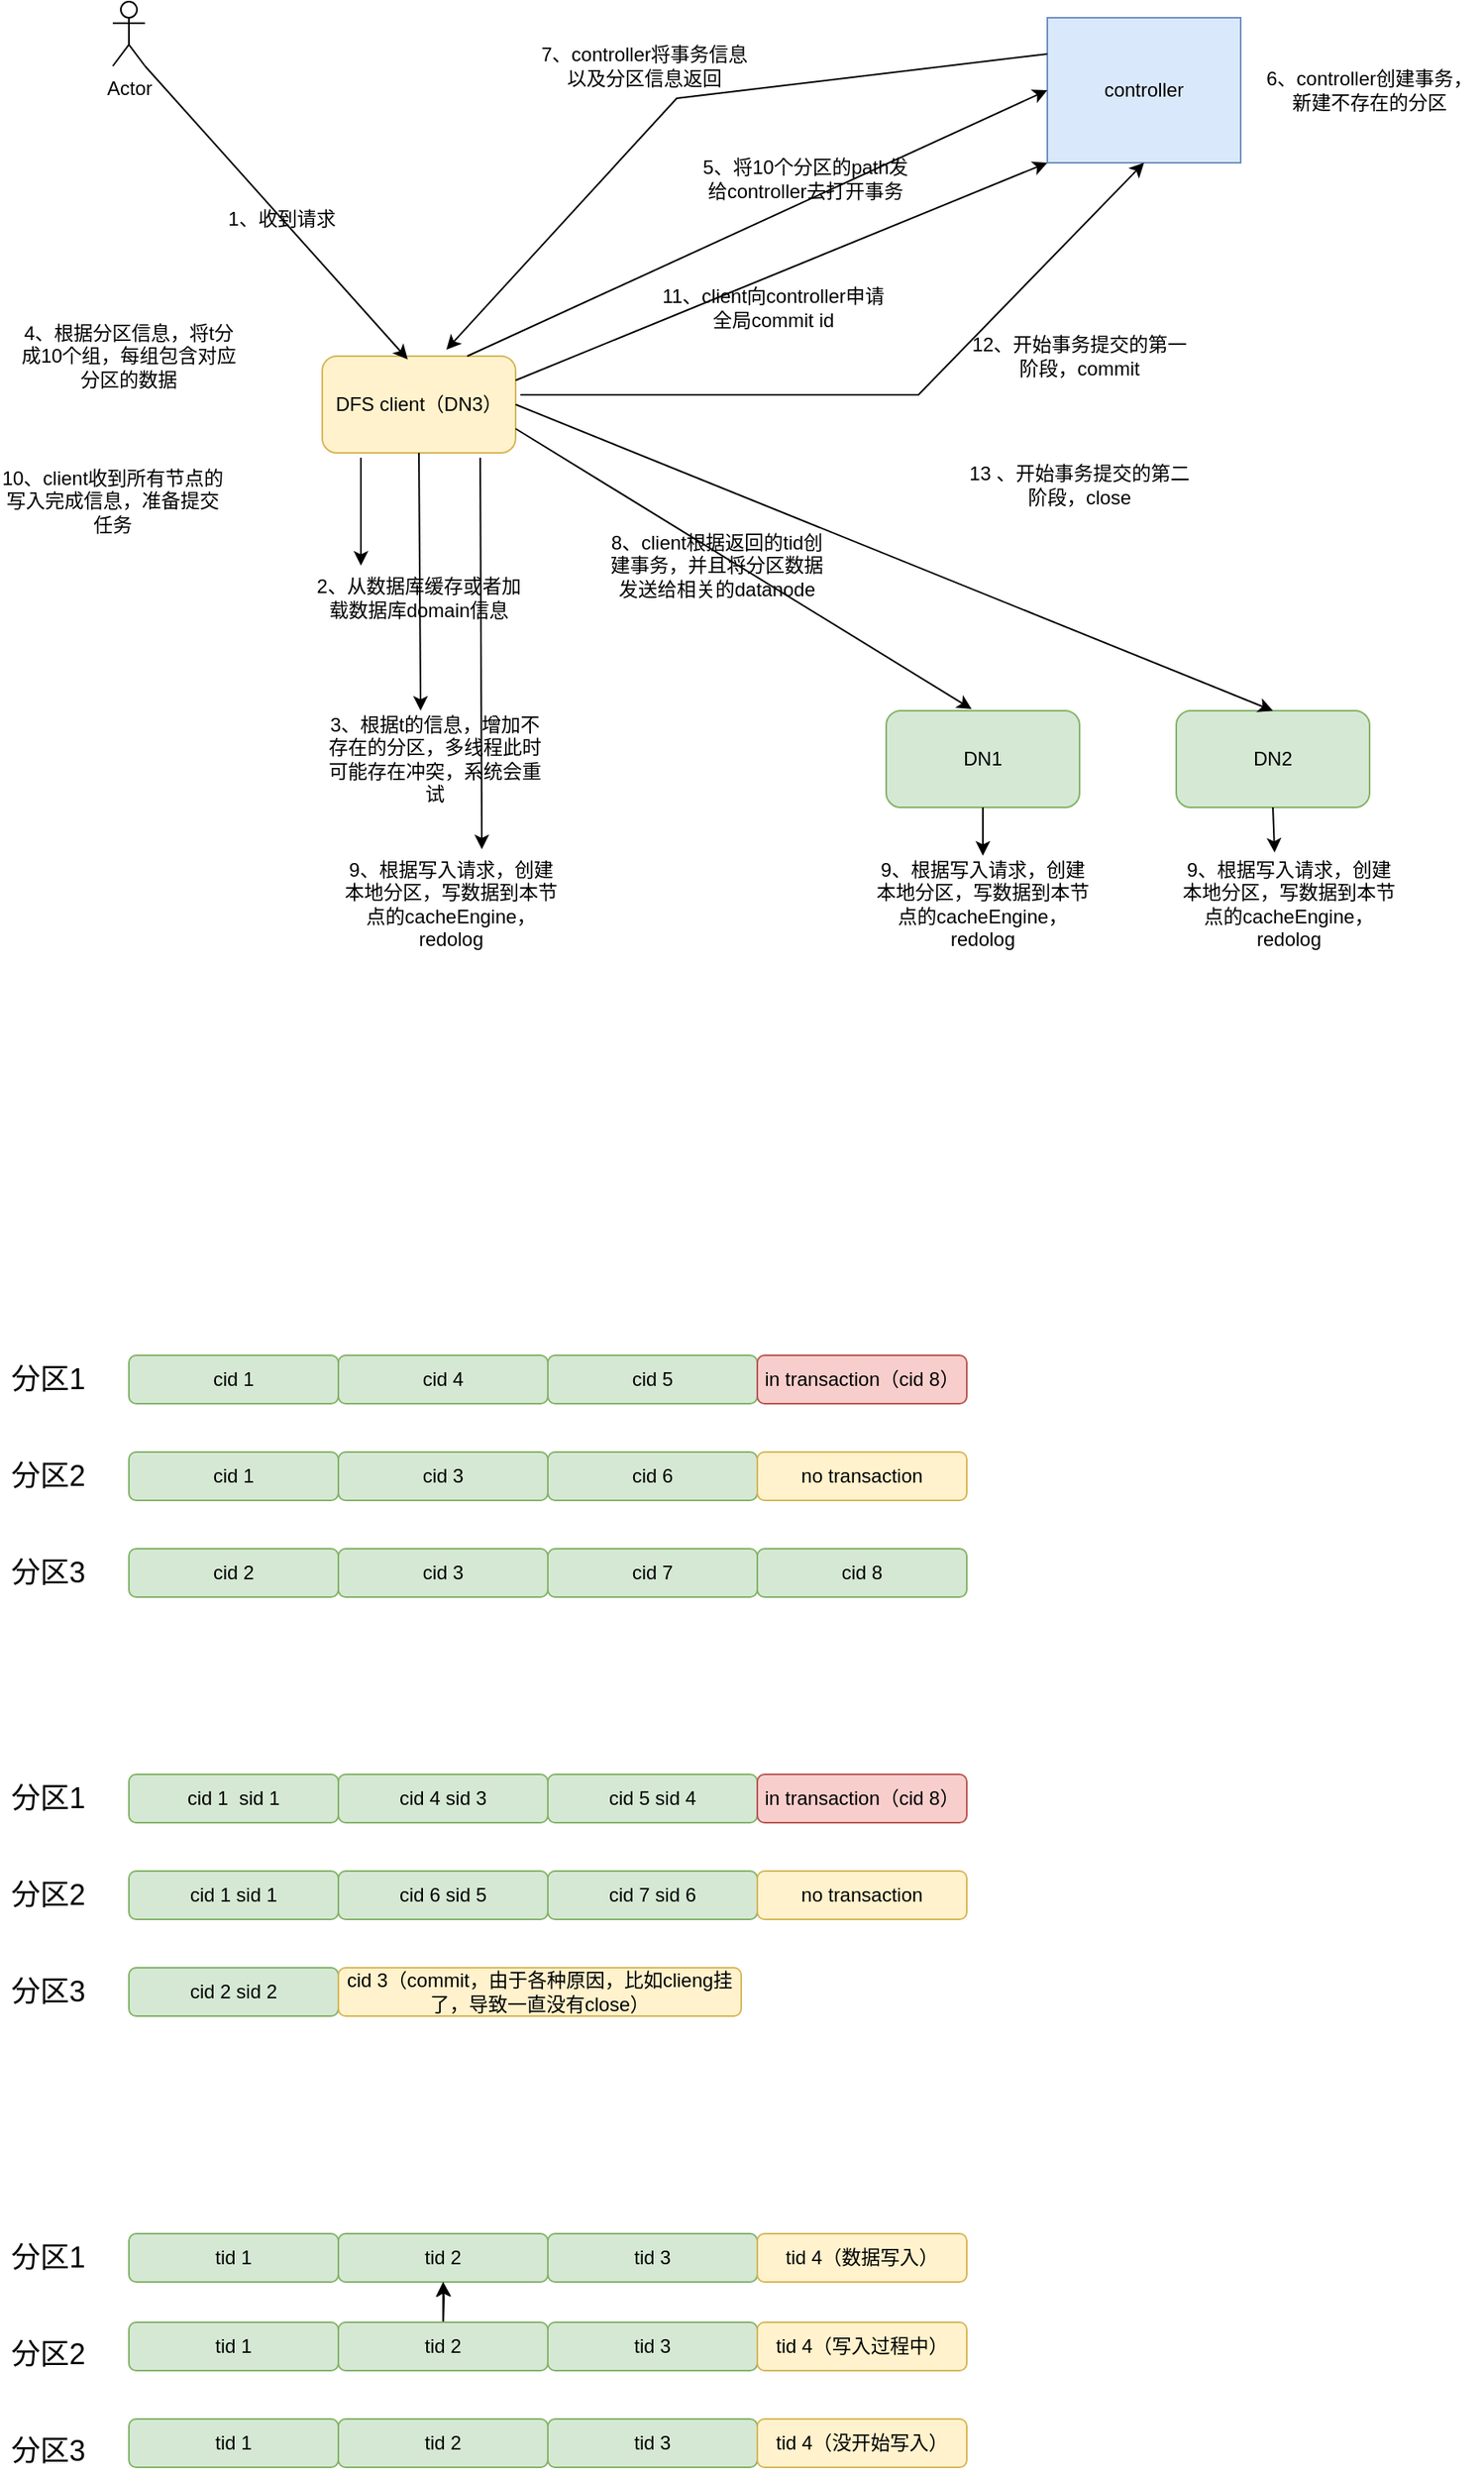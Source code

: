 <mxfile version="20.8.20" type="github">
  <diagram name="Page-1" id="NcI3C2nKvygBPAJpbu57">
    <mxGraphModel dx="2212" dy="834" grid="1" gridSize="10" guides="1" tooltips="1" connect="1" arrows="1" fold="1" page="1" pageScale="1" pageWidth="850" pageHeight="1100" math="0" shadow="0">
      <root>
        <mxCell id="0" />
        <mxCell id="1" parent="0" />
        <mxCell id="D0xbSum_9KOVMymJP6YL-1" value="DFS client（DN3）" style="rounded=1;whiteSpace=wrap;html=1;fillColor=#fff2cc;strokeColor=#d6b656;" vertex="1" parent="1">
          <mxGeometry x="110" y="410" width="120" height="60" as="geometry" />
        </mxCell>
        <mxCell id="D0xbSum_9KOVMymJP6YL-2" value="controller" style="rounded=0;whiteSpace=wrap;html=1;fillColor=#dae8fc;strokeColor=#6c8ebf;" vertex="1" parent="1">
          <mxGeometry x="560" y="200" width="120" height="90" as="geometry" />
        </mxCell>
        <mxCell id="D0xbSum_9KOVMymJP6YL-5" style="edgeStyle=orthogonalEdgeStyle;rounded=0;orthogonalLoop=1;jettySize=auto;html=1;exitX=1;exitY=0.75;exitDx=0;exitDy=0;" edge="1" parent="1" source="D0xbSum_9KOVMymJP6YL-3">
          <mxGeometry relative="1" as="geometry">
            <mxPoint x="570" y="670" as="targetPoint" />
          </mxGeometry>
        </mxCell>
        <mxCell id="D0xbSum_9KOVMymJP6YL-3" value="DN1" style="rounded=1;whiteSpace=wrap;html=1;fillColor=#d5e8d4;strokeColor=#82b366;" vertex="1" parent="1">
          <mxGeometry x="460" y="630" width="120" height="60" as="geometry" />
        </mxCell>
        <mxCell id="D0xbSum_9KOVMymJP6YL-4" value="DN2" style="rounded=1;whiteSpace=wrap;html=1;fillColor=#d5e8d4;strokeColor=#82b366;" vertex="1" parent="1">
          <mxGeometry x="640" y="630" width="120" height="60" as="geometry" />
        </mxCell>
        <mxCell id="D0xbSum_9KOVMymJP6YL-7" value="Actor" style="shape=umlActor;verticalLabelPosition=bottom;verticalAlign=top;html=1;outlineConnect=0;" vertex="1" parent="1">
          <mxGeometry x="-20" y="190" width="20" height="40" as="geometry" />
        </mxCell>
        <mxCell id="D0xbSum_9KOVMymJP6YL-13" value="" style="endArrow=classic;html=1;rounded=0;entryX=0.442;entryY=0.033;entryDx=0;entryDy=0;entryPerimeter=0;exitX=1;exitY=1;exitDx=0;exitDy=0;exitPerimeter=0;" edge="1" parent="1" source="D0xbSum_9KOVMymJP6YL-7" target="D0xbSum_9KOVMymJP6YL-1">
          <mxGeometry width="50" height="50" relative="1" as="geometry">
            <mxPoint x="30" y="250" as="sourcePoint" />
            <mxPoint x="450" y="400" as="targetPoint" />
          </mxGeometry>
        </mxCell>
        <mxCell id="D0xbSum_9KOVMymJP6YL-14" value="1、收到请求" style="text;html=1;strokeColor=none;fillColor=none;align=center;verticalAlign=middle;whiteSpace=wrap;rounded=0;" vertex="1" parent="1">
          <mxGeometry x="50" y="310" width="70" height="30" as="geometry" />
        </mxCell>
        <mxCell id="D0xbSum_9KOVMymJP6YL-16" value="2、从数据库缓存或者加载数据库domain信息" style="text;html=1;strokeColor=none;fillColor=none;align=center;verticalAlign=middle;whiteSpace=wrap;rounded=0;" vertex="1" parent="1">
          <mxGeometry x="100" y="540" width="140" height="40" as="geometry" />
        </mxCell>
        <mxCell id="D0xbSum_9KOVMymJP6YL-19" value="3、根据t的信息，增加不存在的分区，多线程此时可能存在冲突，系统会重试" style="text;html=1;strokeColor=none;fillColor=none;align=center;verticalAlign=middle;whiteSpace=wrap;rounded=0;" vertex="1" parent="1">
          <mxGeometry x="110" y="630" width="140" height="60" as="geometry" />
        </mxCell>
        <mxCell id="D0xbSum_9KOVMymJP6YL-20" value="" style="endArrow=classic;html=1;rounded=0;exitX=0.2;exitY=1.05;exitDx=0;exitDy=0;exitPerimeter=0;" edge="1" parent="1" source="D0xbSum_9KOVMymJP6YL-1">
          <mxGeometry width="50" height="50" relative="1" as="geometry">
            <mxPoint x="135" y="480" as="sourcePoint" />
            <mxPoint x="134" y="540" as="targetPoint" />
          </mxGeometry>
        </mxCell>
        <mxCell id="D0xbSum_9KOVMymJP6YL-23" value="4、根据分区信息，将t分成10个组，每组包含对应分区的数据" style="text;html=1;strokeColor=none;fillColor=none;align=center;verticalAlign=middle;whiteSpace=wrap;rounded=0;" vertex="1" parent="1">
          <mxGeometry x="-80" y="380" width="140" height="60" as="geometry" />
        </mxCell>
        <mxCell id="D0xbSum_9KOVMymJP6YL-25" value="5、将10个分区的path发给controller去打开事务" style="text;html=1;strokeColor=none;fillColor=none;align=center;verticalAlign=middle;whiteSpace=wrap;rounded=0;" vertex="1" parent="1">
          <mxGeometry x="340" y="270" width="140" height="60" as="geometry" />
        </mxCell>
        <mxCell id="D0xbSum_9KOVMymJP6YL-26" value="" style="endArrow=classic;html=1;rounded=0;exitX=0.75;exitY=0;exitDx=0;exitDy=0;entryX=0;entryY=0.5;entryDx=0;entryDy=0;" edge="1" parent="1" source="D0xbSum_9KOVMymJP6YL-1" target="D0xbSum_9KOVMymJP6YL-2">
          <mxGeometry width="50" height="50" relative="1" as="geometry">
            <mxPoint x="250" y="390" as="sourcePoint" />
            <mxPoint x="290" y="450" as="targetPoint" />
          </mxGeometry>
        </mxCell>
        <mxCell id="D0xbSum_9KOVMymJP6YL-27" value="6、controller创建事务，新建不存在的分区" style="text;html=1;strokeColor=none;fillColor=none;align=center;verticalAlign=middle;whiteSpace=wrap;rounded=0;" vertex="1" parent="1">
          <mxGeometry x="690" y="215" width="140" height="60" as="geometry" />
        </mxCell>
        <mxCell id="D0xbSum_9KOVMymJP6YL-30" value="" style="endArrow=classic;html=1;rounded=0;entryX=0.642;entryY=-0.067;entryDx=0;entryDy=0;exitX=0;exitY=0.25;exitDx=0;exitDy=0;entryPerimeter=0;" edge="1" parent="1" source="D0xbSum_9KOVMymJP6YL-2" target="D0xbSum_9KOVMymJP6YL-1">
          <mxGeometry width="50" height="50" relative="1" as="geometry">
            <mxPoint x="400" y="420" as="sourcePoint" />
            <mxPoint x="450" y="370" as="targetPoint" />
            <Array as="points">
              <mxPoint x="330" y="250" />
            </Array>
          </mxGeometry>
        </mxCell>
        <mxCell id="D0xbSum_9KOVMymJP6YL-31" value="7、controller将事务信息以及分区信息返回" style="text;html=1;strokeColor=none;fillColor=none;align=center;verticalAlign=middle;whiteSpace=wrap;rounded=0;" vertex="1" parent="1">
          <mxGeometry x="240" y="200" width="140" height="60" as="geometry" />
        </mxCell>
        <mxCell id="D0xbSum_9KOVMymJP6YL-32" value="8、client根据返回的tid创建事务，并且将分区数据发送给相关的datanode" style="text;html=1;strokeColor=none;fillColor=none;align=center;verticalAlign=middle;whiteSpace=wrap;rounded=0;" vertex="1" parent="1">
          <mxGeometry x="285" y="510" width="140" height="60" as="geometry" />
        </mxCell>
        <mxCell id="D0xbSum_9KOVMymJP6YL-35" value="9、根据写入请求，创建本地分区，写数据到本节点的cacheEngine，redolog" style="text;html=1;strokeColor=none;fillColor=none;align=center;verticalAlign=middle;whiteSpace=wrap;rounded=0;" vertex="1" parent="1">
          <mxGeometry x="450" y="720" width="140" height="60" as="geometry" />
        </mxCell>
        <mxCell id="D0xbSum_9KOVMymJP6YL-37" value="9、根据写入请求，创建本地分区，写数据到本节点的cacheEngine，redolog" style="text;html=1;strokeColor=none;fillColor=none;align=center;verticalAlign=middle;whiteSpace=wrap;rounded=0;" vertex="1" parent="1">
          <mxGeometry x="640" y="720" width="140" height="60" as="geometry" />
        </mxCell>
        <mxCell id="D0xbSum_9KOVMymJP6YL-40" value="9、根据写入请求，创建本地分区，写数据到本节点的cacheEngine，redolog" style="text;html=1;strokeColor=none;fillColor=none;align=center;verticalAlign=middle;whiteSpace=wrap;rounded=0;" vertex="1" parent="1">
          <mxGeometry x="120" y="720" width="140" height="60" as="geometry" />
        </mxCell>
        <mxCell id="D0xbSum_9KOVMymJP6YL-41" value="" style="endArrow=classic;html=1;rounded=0;exitX=0.5;exitY=1;exitDx=0;exitDy=0;entryX=0.436;entryY=0;entryDx=0;entryDy=0;entryPerimeter=0;" edge="1" parent="1" source="D0xbSum_9KOVMymJP6YL-1" target="D0xbSum_9KOVMymJP6YL-19">
          <mxGeometry width="50" height="50" relative="1" as="geometry">
            <mxPoint x="400" y="520" as="sourcePoint" />
            <mxPoint x="450" y="470" as="targetPoint" />
          </mxGeometry>
        </mxCell>
        <mxCell id="D0xbSum_9KOVMymJP6YL-42" value="" style="endArrow=classic;html=1;rounded=0;exitX=0.817;exitY=1.05;exitDx=0;exitDy=0;exitPerimeter=0;entryX=0.636;entryY=-0.067;entryDx=0;entryDy=0;entryPerimeter=0;" edge="1" parent="1" source="D0xbSum_9KOVMymJP6YL-1" target="D0xbSum_9KOVMymJP6YL-40">
          <mxGeometry width="50" height="50" relative="1" as="geometry">
            <mxPoint x="400" y="520" as="sourcePoint" />
            <mxPoint x="450" y="470" as="targetPoint" />
          </mxGeometry>
        </mxCell>
        <mxCell id="D0xbSum_9KOVMymJP6YL-43" value="10、client收到所有节点的写入完成信息，准备提交任务" style="text;html=1;strokeColor=none;fillColor=none;align=center;verticalAlign=middle;whiteSpace=wrap;rounded=0;" vertex="1" parent="1">
          <mxGeometry x="-90" y="470" width="140" height="60" as="geometry" />
        </mxCell>
        <mxCell id="D0xbSum_9KOVMymJP6YL-45" value="11、client向controller申请全局commit id" style="text;html=1;strokeColor=none;fillColor=none;align=center;verticalAlign=middle;whiteSpace=wrap;rounded=0;" vertex="1" parent="1">
          <mxGeometry x="320" y="350" width="140" height="60" as="geometry" />
        </mxCell>
        <mxCell id="D0xbSum_9KOVMymJP6YL-46" value="" style="endArrow=classic;html=1;rounded=0;entryX=0;entryY=1;entryDx=0;entryDy=0;exitX=1;exitY=0.25;exitDx=0;exitDy=0;" edge="1" parent="1" source="D0xbSum_9KOVMymJP6YL-1" target="D0xbSum_9KOVMymJP6YL-2">
          <mxGeometry width="50" height="50" relative="1" as="geometry">
            <mxPoint x="400" y="530" as="sourcePoint" />
            <mxPoint x="450" y="480" as="targetPoint" />
          </mxGeometry>
        </mxCell>
        <mxCell id="D0xbSum_9KOVMymJP6YL-56" value="12、开始事务提交的第一阶段，commit" style="text;html=1;strokeColor=none;fillColor=none;align=center;verticalAlign=middle;whiteSpace=wrap;rounded=0;" vertex="1" parent="1">
          <mxGeometry x="510" y="380" width="140" height="60" as="geometry" />
        </mxCell>
        <mxCell id="D0xbSum_9KOVMymJP6YL-58" value="13 、开始事务提交的第二阶段，close" style="text;html=1;strokeColor=none;fillColor=none;align=center;verticalAlign=middle;whiteSpace=wrap;rounded=0;" vertex="1" parent="1">
          <mxGeometry x="510" y="460" width="140" height="60" as="geometry" />
        </mxCell>
        <mxCell id="D0xbSum_9KOVMymJP6YL-62" value="" style="endArrow=classic;html=1;rounded=0;entryX=0.5;entryY=0;entryDx=0;entryDy=0;exitX=0.5;exitY=1;exitDx=0;exitDy=0;" edge="1" parent="1" source="D0xbSum_9KOVMymJP6YL-3" target="D0xbSum_9KOVMymJP6YL-35">
          <mxGeometry width="50" height="50" relative="1" as="geometry">
            <mxPoint x="400" y="530" as="sourcePoint" />
            <mxPoint x="450" y="480" as="targetPoint" />
          </mxGeometry>
        </mxCell>
        <mxCell id="D0xbSum_9KOVMymJP6YL-65" value="" style="endArrow=classic;html=1;rounded=0;entryX=0.436;entryY=-0.033;entryDx=0;entryDy=0;exitX=0.5;exitY=1;exitDx=0;exitDy=0;entryPerimeter=0;" edge="1" parent="1" source="D0xbSum_9KOVMymJP6YL-4" target="D0xbSum_9KOVMymJP6YL-37">
          <mxGeometry width="50" height="50" relative="1" as="geometry">
            <mxPoint x="400" y="530" as="sourcePoint" />
            <mxPoint x="450" y="480" as="targetPoint" />
          </mxGeometry>
        </mxCell>
        <mxCell id="D0xbSum_9KOVMymJP6YL-67" value="" style="endArrow=classic;html=1;rounded=0;exitX=1;exitY=0.75;exitDx=0;exitDy=0;entryX=0.442;entryY=-0.017;entryDx=0;entryDy=0;entryPerimeter=0;" edge="1" parent="1" source="D0xbSum_9KOVMymJP6YL-1" target="D0xbSum_9KOVMymJP6YL-3">
          <mxGeometry width="50" height="50" relative="1" as="geometry">
            <mxPoint x="400" y="480" as="sourcePoint" />
            <mxPoint x="450" y="430" as="targetPoint" />
          </mxGeometry>
        </mxCell>
        <mxCell id="D0xbSum_9KOVMymJP6YL-69" value="" style="endArrow=classic;html=1;rounded=0;exitX=1;exitY=0.5;exitDx=0;exitDy=0;entryX=0.5;entryY=0;entryDx=0;entryDy=0;" edge="1" parent="1" source="D0xbSum_9KOVMymJP6YL-1" target="D0xbSum_9KOVMymJP6YL-4">
          <mxGeometry width="50" height="50" relative="1" as="geometry">
            <mxPoint x="400" y="480" as="sourcePoint" />
            <mxPoint x="450" y="430" as="targetPoint" />
          </mxGeometry>
        </mxCell>
        <mxCell id="D0xbSum_9KOVMymJP6YL-70" value="" style="endArrow=classic;html=1;rounded=0;entryX=0.5;entryY=1;entryDx=0;entryDy=0;exitX=1.025;exitY=0.4;exitDx=0;exitDy=0;exitPerimeter=0;" edge="1" parent="1" source="D0xbSum_9KOVMymJP6YL-1" target="D0xbSum_9KOVMymJP6YL-2">
          <mxGeometry width="50" height="50" relative="1" as="geometry">
            <mxPoint x="400" y="480" as="sourcePoint" />
            <mxPoint x="450" y="430" as="targetPoint" />
            <Array as="points">
              <mxPoint x="480" y="434" />
            </Array>
          </mxGeometry>
        </mxCell>
        <mxCell id="D0xbSum_9KOVMymJP6YL-71" value="cid 1" style="rounded=1;whiteSpace=wrap;html=1;fillColor=#d5e8d4;strokeColor=#82b366;" vertex="1" parent="1">
          <mxGeometry x="-10" y="1030" width="130" height="30" as="geometry" />
        </mxCell>
        <mxCell id="D0xbSum_9KOVMymJP6YL-72" value="cid 4" style="rounded=1;whiteSpace=wrap;html=1;fillColor=#d5e8d4;strokeColor=#82b366;" vertex="1" parent="1">
          <mxGeometry x="120" y="1030" width="130" height="30" as="geometry" />
        </mxCell>
        <mxCell id="D0xbSum_9KOVMymJP6YL-73" value="cid 5" style="rounded=1;whiteSpace=wrap;html=1;fillColor=#d5e8d4;strokeColor=#82b366;" vertex="1" parent="1">
          <mxGeometry x="250" y="1030" width="130" height="30" as="geometry" />
        </mxCell>
        <mxCell id="D0xbSum_9KOVMymJP6YL-74" value="in transaction（cid 8）" style="rounded=1;whiteSpace=wrap;html=1;fillColor=#f8cecc;strokeColor=#b85450;" vertex="1" parent="1">
          <mxGeometry x="380" y="1030" width="130" height="30" as="geometry" />
        </mxCell>
        <mxCell id="D0xbSum_9KOVMymJP6YL-75" value="cid 1" style="rounded=1;whiteSpace=wrap;html=1;fillColor=#d5e8d4;strokeColor=#82b366;" vertex="1" parent="1">
          <mxGeometry x="-10" y="1090" width="130" height="30" as="geometry" />
        </mxCell>
        <mxCell id="D0xbSum_9KOVMymJP6YL-76" value="cid 3" style="rounded=1;whiteSpace=wrap;html=1;fillColor=#d5e8d4;strokeColor=#82b366;" vertex="1" parent="1">
          <mxGeometry x="120" y="1090" width="130" height="30" as="geometry" />
        </mxCell>
        <mxCell id="D0xbSum_9KOVMymJP6YL-77" value="cid 6" style="rounded=1;whiteSpace=wrap;html=1;fillColor=#d5e8d4;strokeColor=#82b366;" vertex="1" parent="1">
          <mxGeometry x="250" y="1090" width="130" height="30" as="geometry" />
        </mxCell>
        <mxCell id="D0xbSum_9KOVMymJP6YL-78" value="no transaction" style="rounded=1;whiteSpace=wrap;html=1;fillColor=#fff2cc;strokeColor=#d6b656;" vertex="1" parent="1">
          <mxGeometry x="380" y="1090" width="130" height="30" as="geometry" />
        </mxCell>
        <mxCell id="D0xbSum_9KOVMymJP6YL-83" value="cid 2" style="rounded=1;whiteSpace=wrap;html=1;fillColor=#d5e8d4;strokeColor=#82b366;" vertex="1" parent="1">
          <mxGeometry x="-10" y="1150" width="130" height="30" as="geometry" />
        </mxCell>
        <mxCell id="D0xbSum_9KOVMymJP6YL-84" value="cid 3" style="rounded=1;whiteSpace=wrap;html=1;fillColor=#d5e8d4;strokeColor=#82b366;" vertex="1" parent="1">
          <mxGeometry x="120" y="1150" width="130" height="30" as="geometry" />
        </mxCell>
        <mxCell id="D0xbSum_9KOVMymJP6YL-85" value="cid 7" style="rounded=1;whiteSpace=wrap;html=1;fillColor=#d5e8d4;strokeColor=#82b366;" vertex="1" parent="1">
          <mxGeometry x="250" y="1150" width="130" height="30" as="geometry" />
        </mxCell>
        <mxCell id="D0xbSum_9KOVMymJP6YL-87" value="&lt;font style=&quot;font-size: 18px;&quot;&gt;分区1&lt;/font&gt;" style="text;html=1;strokeColor=none;fillColor=none;align=center;verticalAlign=middle;whiteSpace=wrap;rounded=0;" vertex="1" parent="1">
          <mxGeometry x="-90" y="1030" width="60" height="30" as="geometry" />
        </mxCell>
        <mxCell id="D0xbSum_9KOVMymJP6YL-88" value="&lt;font style=&quot;font-size: 18px;&quot;&gt;分区2&lt;/font&gt;" style="text;html=1;strokeColor=none;fillColor=none;align=center;verticalAlign=middle;whiteSpace=wrap;rounded=0;" vertex="1" parent="1">
          <mxGeometry x="-90" y="1090" width="60" height="30" as="geometry" />
        </mxCell>
        <mxCell id="D0xbSum_9KOVMymJP6YL-89" value="&lt;font style=&quot;font-size: 18px;&quot;&gt;分区3&lt;/font&gt;" style="text;html=1;strokeColor=none;fillColor=none;align=center;verticalAlign=middle;whiteSpace=wrap;rounded=0;" vertex="1" parent="1">
          <mxGeometry x="-90" y="1150" width="60" height="30" as="geometry" />
        </mxCell>
        <mxCell id="D0xbSum_9KOVMymJP6YL-90" value="cid 8" style="rounded=1;whiteSpace=wrap;html=1;fillColor=#d5e8d4;strokeColor=#82b366;" vertex="1" parent="1">
          <mxGeometry x="380" y="1150" width="130" height="30" as="geometry" />
        </mxCell>
        <mxCell id="D0xbSum_9KOVMymJP6YL-91" value="cid 1&amp;nbsp; sid 1" style="rounded=1;whiteSpace=wrap;html=1;fillColor=#d5e8d4;strokeColor=#82b366;" vertex="1" parent="1">
          <mxGeometry x="-10" y="1290" width="130" height="30" as="geometry" />
        </mxCell>
        <mxCell id="D0xbSum_9KOVMymJP6YL-92" value="cid 4 sid 3" style="rounded=1;whiteSpace=wrap;html=1;fillColor=#d5e8d4;strokeColor=#82b366;" vertex="1" parent="1">
          <mxGeometry x="120" y="1290" width="130" height="30" as="geometry" />
        </mxCell>
        <mxCell id="D0xbSum_9KOVMymJP6YL-93" value="cid 5 sid 4" style="rounded=1;whiteSpace=wrap;html=1;fillColor=#d5e8d4;strokeColor=#82b366;" vertex="1" parent="1">
          <mxGeometry x="250" y="1290" width="130" height="30" as="geometry" />
        </mxCell>
        <mxCell id="D0xbSum_9KOVMymJP6YL-94" value="in transaction（cid 8）" style="rounded=1;whiteSpace=wrap;html=1;fillColor=#f8cecc;strokeColor=#b85450;" vertex="1" parent="1">
          <mxGeometry x="380" y="1290" width="130" height="30" as="geometry" />
        </mxCell>
        <mxCell id="D0xbSum_9KOVMymJP6YL-95" value="cid 1 sid 1" style="rounded=1;whiteSpace=wrap;html=1;fillColor=#d5e8d4;strokeColor=#82b366;" vertex="1" parent="1">
          <mxGeometry x="-10" y="1350" width="130" height="30" as="geometry" />
        </mxCell>
        <mxCell id="D0xbSum_9KOVMymJP6YL-96" value="cid 6 sid 5" style="rounded=1;whiteSpace=wrap;html=1;fillColor=#d5e8d4;strokeColor=#82b366;" vertex="1" parent="1">
          <mxGeometry x="120" y="1350" width="130" height="30" as="geometry" />
        </mxCell>
        <mxCell id="D0xbSum_9KOVMymJP6YL-97" value="cid 7 sid 6" style="rounded=1;whiteSpace=wrap;html=1;fillColor=#d5e8d4;strokeColor=#82b366;" vertex="1" parent="1">
          <mxGeometry x="250" y="1350" width="130" height="30" as="geometry" />
        </mxCell>
        <mxCell id="D0xbSum_9KOVMymJP6YL-98" value="no transaction" style="rounded=1;whiteSpace=wrap;html=1;fillColor=#fff2cc;strokeColor=#d6b656;" vertex="1" parent="1">
          <mxGeometry x="380" y="1350" width="130" height="30" as="geometry" />
        </mxCell>
        <mxCell id="D0xbSum_9KOVMymJP6YL-99" value="cid 2 sid 2" style="rounded=1;whiteSpace=wrap;html=1;fillColor=#d5e8d4;strokeColor=#82b366;" vertex="1" parent="1">
          <mxGeometry x="-10" y="1410" width="130" height="30" as="geometry" />
        </mxCell>
        <mxCell id="D0xbSum_9KOVMymJP6YL-100" value="cid 3（commit，由于各种原因，比如clieng挂了，导致一直没有close）" style="rounded=1;whiteSpace=wrap;html=1;fillColor=#fff2cc;strokeColor=#d6b656;" vertex="1" parent="1">
          <mxGeometry x="120" y="1410" width="250" height="30" as="geometry" />
        </mxCell>
        <mxCell id="D0xbSum_9KOVMymJP6YL-102" value="&lt;font style=&quot;font-size: 18px;&quot;&gt;分区1&lt;/font&gt;" style="text;html=1;strokeColor=none;fillColor=none;align=center;verticalAlign=middle;whiteSpace=wrap;rounded=0;" vertex="1" parent="1">
          <mxGeometry x="-90" y="1290" width="60" height="30" as="geometry" />
        </mxCell>
        <mxCell id="D0xbSum_9KOVMymJP6YL-103" value="&lt;font style=&quot;font-size: 18px;&quot;&gt;分区2&lt;/font&gt;" style="text;html=1;strokeColor=none;fillColor=none;align=center;verticalAlign=middle;whiteSpace=wrap;rounded=0;" vertex="1" parent="1">
          <mxGeometry x="-90" y="1350" width="60" height="30" as="geometry" />
        </mxCell>
        <mxCell id="D0xbSum_9KOVMymJP6YL-104" value="&lt;font style=&quot;font-size: 18px;&quot;&gt;分区3&lt;/font&gt;" style="text;html=1;strokeColor=none;fillColor=none;align=center;verticalAlign=middle;whiteSpace=wrap;rounded=0;" vertex="1" parent="1">
          <mxGeometry x="-90" y="1410" width="60" height="30" as="geometry" />
        </mxCell>
        <mxCell id="D0xbSum_9KOVMymJP6YL-107" value="tid 1" style="rounded=1;whiteSpace=wrap;html=1;fillColor=#d5e8d4;strokeColor=#82b366;" vertex="1" parent="1">
          <mxGeometry x="-10" y="1575" width="130" height="30" as="geometry" />
        </mxCell>
        <mxCell id="D0xbSum_9KOVMymJP6YL-108" value="tid 2" style="rounded=1;whiteSpace=wrap;html=1;fillColor=#d5e8d4;strokeColor=#82b366;" vertex="1" parent="1">
          <mxGeometry x="120" y="1575" width="130" height="30" as="geometry" />
        </mxCell>
        <mxCell id="D0xbSum_9KOVMymJP6YL-109" value="tid 3" style="rounded=1;whiteSpace=wrap;html=1;fillColor=#d5e8d4;strokeColor=#82b366;" vertex="1" parent="1">
          <mxGeometry x="250" y="1575" width="130" height="30" as="geometry" />
        </mxCell>
        <mxCell id="D0xbSum_9KOVMymJP6YL-110" value="tid 4（数据写入）" style="rounded=1;whiteSpace=wrap;html=1;fillColor=#fff2cc;strokeColor=#d6b656;" vertex="1" parent="1">
          <mxGeometry x="380" y="1575" width="130" height="30" as="geometry" />
        </mxCell>
        <mxCell id="D0xbSum_9KOVMymJP6YL-125" value="" style="edgeStyle=orthogonalEdgeStyle;rounded=0;orthogonalLoop=1;jettySize=auto;html=1;fontSize=18;" edge="1" parent="1" target="D0xbSum_9KOVMymJP6YL-108">
          <mxGeometry relative="1" as="geometry">
            <mxPoint x="185" y="1635" as="sourcePoint" />
          </mxGeometry>
        </mxCell>
        <mxCell id="D0xbSum_9KOVMymJP6YL-118" value="&lt;font style=&quot;font-size: 18px;&quot;&gt;分区1&lt;/font&gt;" style="text;html=1;strokeColor=none;fillColor=none;align=center;verticalAlign=middle;whiteSpace=wrap;rounded=0;" vertex="1" parent="1">
          <mxGeometry x="-90" y="1575" width="60" height="30" as="geometry" />
        </mxCell>
        <mxCell id="D0xbSum_9KOVMymJP6YL-119" value="&lt;font style=&quot;font-size: 18px;&quot;&gt;分区2&lt;/font&gt;" style="text;html=1;strokeColor=none;fillColor=none;align=center;verticalAlign=middle;whiteSpace=wrap;rounded=0;" vertex="1" parent="1">
          <mxGeometry x="-90" y="1635" width="60" height="30" as="geometry" />
        </mxCell>
        <mxCell id="D0xbSum_9KOVMymJP6YL-120" value="&lt;font style=&quot;font-size: 18px;&quot;&gt;分区3&lt;/font&gt;" style="text;html=1;strokeColor=none;fillColor=none;align=center;verticalAlign=middle;whiteSpace=wrap;rounded=0;" vertex="1" parent="1">
          <mxGeometry x="-90" y="1695" width="60" height="30" as="geometry" />
        </mxCell>
        <mxCell id="D0xbSum_9KOVMymJP6YL-127" value="tid 1" style="rounded=1;whiteSpace=wrap;html=1;fillColor=#d5e8d4;strokeColor=#82b366;" vertex="1" parent="1">
          <mxGeometry x="-10" y="1630" width="130" height="30" as="geometry" />
        </mxCell>
        <mxCell id="D0xbSum_9KOVMymJP6YL-136" value="" style="edgeStyle=orthogonalEdgeStyle;rounded=0;orthogonalLoop=1;jettySize=auto;html=1;fontSize=18;" edge="1" parent="1" source="D0xbSum_9KOVMymJP6YL-128" target="D0xbSum_9KOVMymJP6YL-108">
          <mxGeometry relative="1" as="geometry" />
        </mxCell>
        <mxCell id="D0xbSum_9KOVMymJP6YL-128" value="tid 2" style="rounded=1;whiteSpace=wrap;html=1;fillColor=#d5e8d4;strokeColor=#82b366;" vertex="1" parent="1">
          <mxGeometry x="120" y="1630" width="130" height="30" as="geometry" />
        </mxCell>
        <mxCell id="D0xbSum_9KOVMymJP6YL-129" value="tid 3" style="rounded=1;whiteSpace=wrap;html=1;fillColor=#d5e8d4;strokeColor=#82b366;" vertex="1" parent="1">
          <mxGeometry x="250" y="1630" width="130" height="30" as="geometry" />
        </mxCell>
        <mxCell id="D0xbSum_9KOVMymJP6YL-131" value="tid 1" style="rounded=1;whiteSpace=wrap;html=1;fillColor=#d5e8d4;strokeColor=#82b366;" vertex="1" parent="1">
          <mxGeometry x="-10" y="1690" width="130" height="30" as="geometry" />
        </mxCell>
        <mxCell id="D0xbSum_9KOVMymJP6YL-132" value="tid 2" style="rounded=1;whiteSpace=wrap;html=1;fillColor=#d5e8d4;strokeColor=#82b366;" vertex="1" parent="1">
          <mxGeometry x="120" y="1690" width="130" height="30" as="geometry" />
        </mxCell>
        <mxCell id="D0xbSum_9KOVMymJP6YL-133" value="tid 3" style="rounded=1;whiteSpace=wrap;html=1;fillColor=#d5e8d4;strokeColor=#82b366;" vertex="1" parent="1">
          <mxGeometry x="250" y="1690" width="130" height="30" as="geometry" />
        </mxCell>
        <mxCell id="D0xbSum_9KOVMymJP6YL-137" value="tid 4（写入过程中）" style="rounded=1;whiteSpace=wrap;html=1;fillColor=#fff2cc;strokeColor=#d6b656;" vertex="1" parent="1">
          <mxGeometry x="380" y="1630" width="130" height="30" as="geometry" />
        </mxCell>
        <mxCell id="D0xbSum_9KOVMymJP6YL-138" value="tid 4（没开始写入）" style="rounded=1;whiteSpace=wrap;html=1;fillColor=#fff2cc;strokeColor=#d6b656;" vertex="1" parent="1">
          <mxGeometry x="380" y="1690" width="130" height="30" as="geometry" />
        </mxCell>
      </root>
    </mxGraphModel>
  </diagram>
</mxfile>
